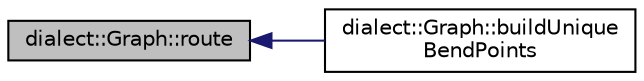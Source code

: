 digraph "dialect::Graph::route"
{
  edge [fontname="Helvetica",fontsize="10",labelfontname="Helvetica",labelfontsize="10"];
  node [fontname="Helvetica",fontsize="10",shape=record];
  rankdir="LR";
  Node156 [label="dialect::Graph::route",height=0.2,width=0.4,color="black", fillcolor="grey75", style="filled", fontcolor="black"];
  Node156 -> Node157 [dir="back",color="midnightblue",fontsize="10",style="solid",fontname="Helvetica"];
  Node157 [label="dialect::Graph::buildUnique\lBendPoints",height=0.2,width=0.4,color="black", fillcolor="white", style="filled",URL="$classdialect_1_1Graph.html#a8493b1e54c6eb3b2eb732854f8f0d734",tooltip="Build and return Nodes representing every point at which any Edge has a bend in its connector route..."];
}
